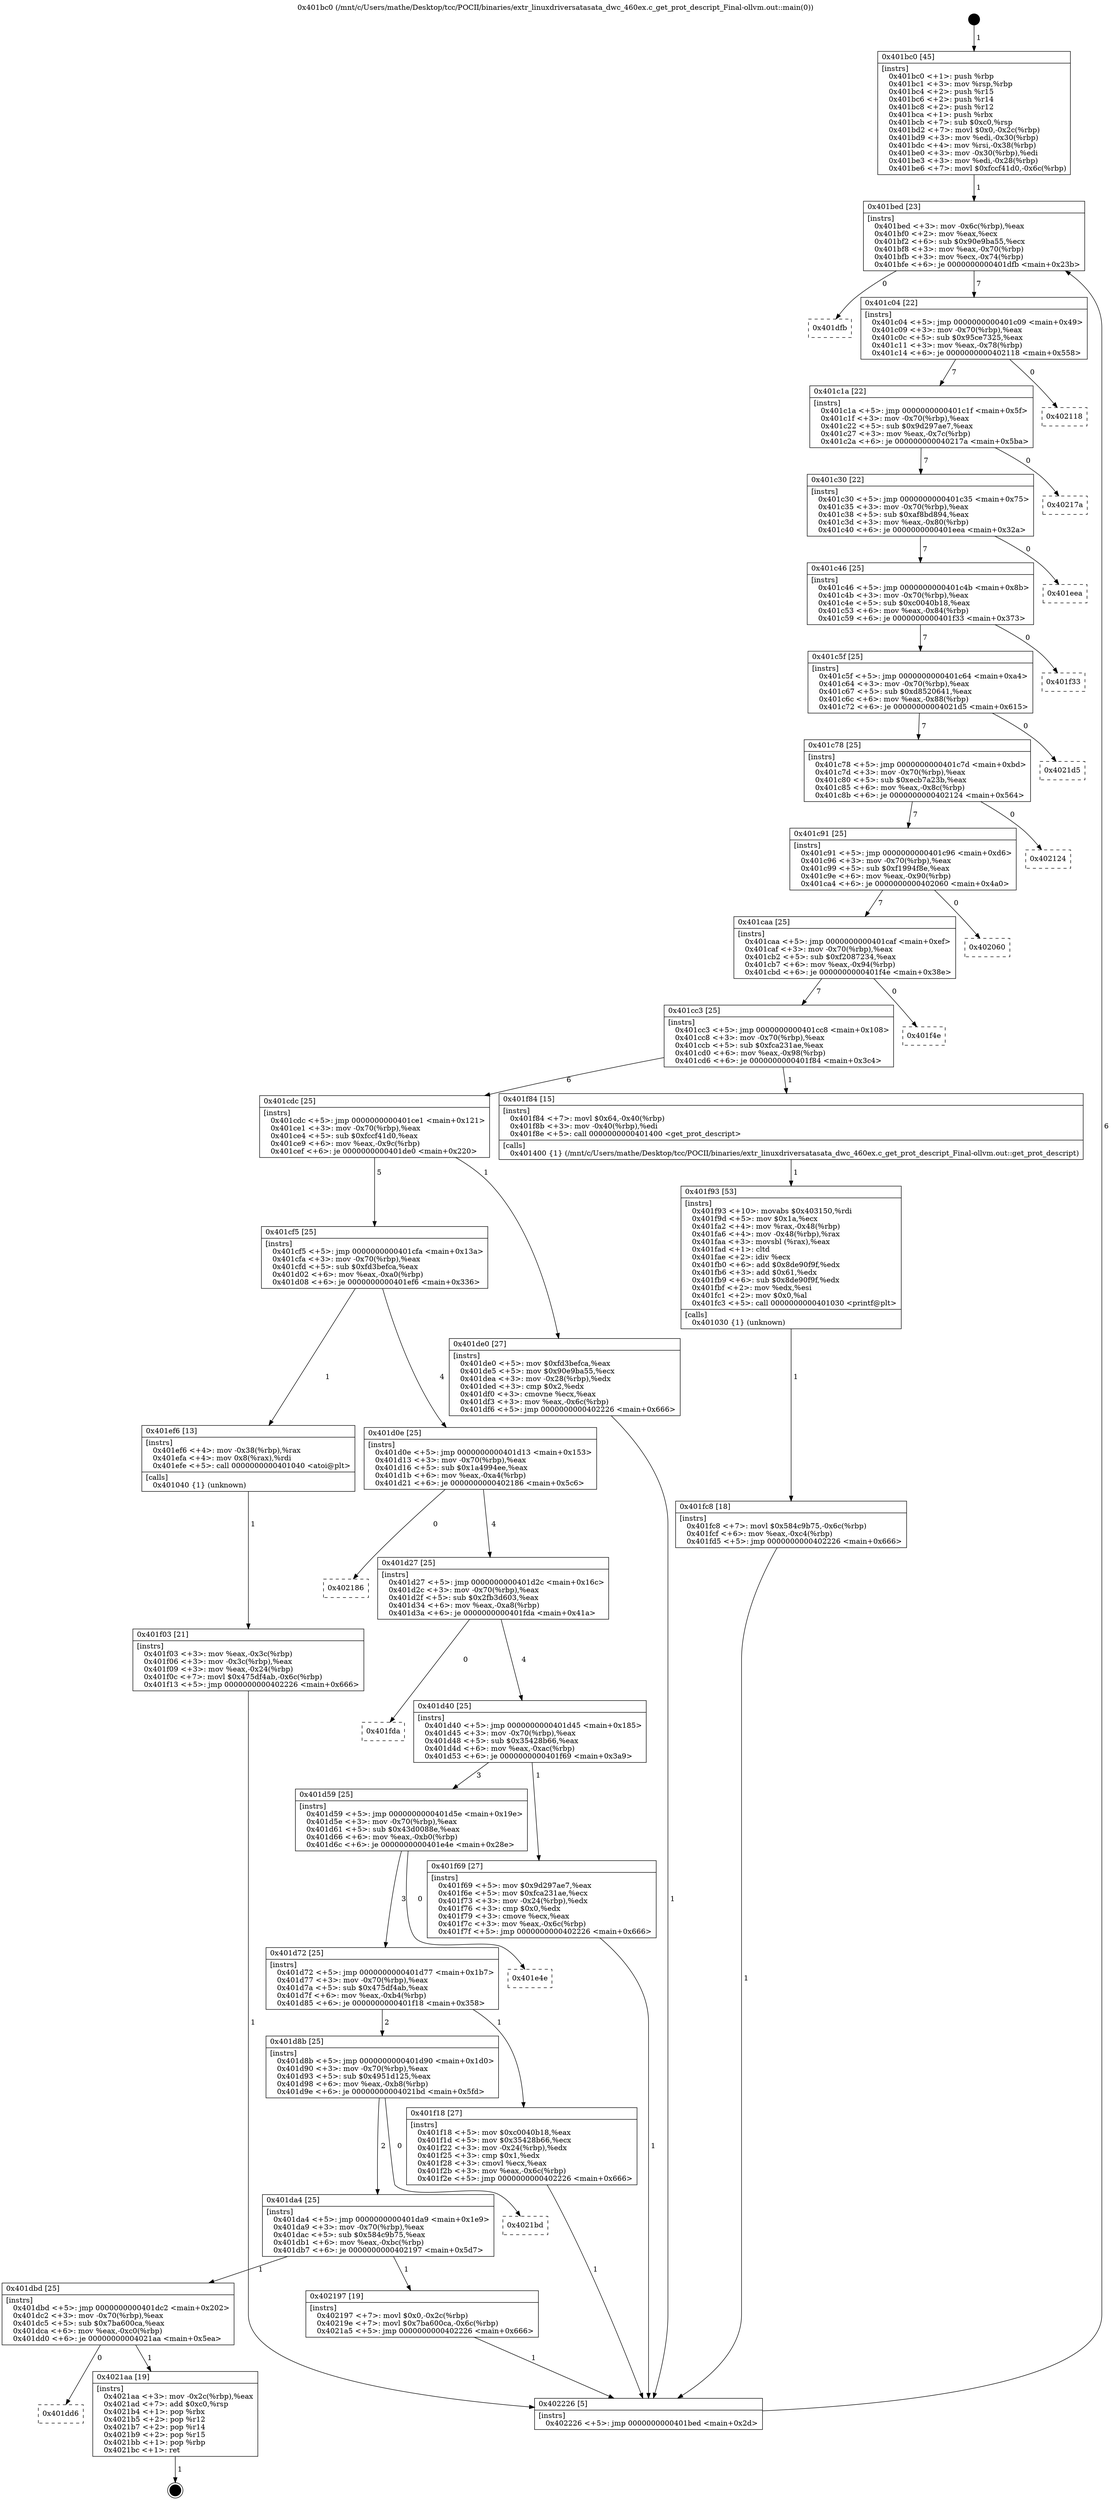 digraph "0x401bc0" {
  label = "0x401bc0 (/mnt/c/Users/mathe/Desktop/tcc/POCII/binaries/extr_linuxdriversatasata_dwc_460ex.c_get_prot_descript_Final-ollvm.out::main(0))"
  labelloc = "t"
  node[shape=record]

  Entry [label="",width=0.3,height=0.3,shape=circle,fillcolor=black,style=filled]
  "0x401bed" [label="{
     0x401bed [23]\l
     | [instrs]\l
     &nbsp;&nbsp;0x401bed \<+3\>: mov -0x6c(%rbp),%eax\l
     &nbsp;&nbsp;0x401bf0 \<+2\>: mov %eax,%ecx\l
     &nbsp;&nbsp;0x401bf2 \<+6\>: sub $0x90e9ba55,%ecx\l
     &nbsp;&nbsp;0x401bf8 \<+3\>: mov %eax,-0x70(%rbp)\l
     &nbsp;&nbsp;0x401bfb \<+3\>: mov %ecx,-0x74(%rbp)\l
     &nbsp;&nbsp;0x401bfe \<+6\>: je 0000000000401dfb \<main+0x23b\>\l
  }"]
  "0x401dfb" [label="{
     0x401dfb\l
  }", style=dashed]
  "0x401c04" [label="{
     0x401c04 [22]\l
     | [instrs]\l
     &nbsp;&nbsp;0x401c04 \<+5\>: jmp 0000000000401c09 \<main+0x49\>\l
     &nbsp;&nbsp;0x401c09 \<+3\>: mov -0x70(%rbp),%eax\l
     &nbsp;&nbsp;0x401c0c \<+5\>: sub $0x95ce7325,%eax\l
     &nbsp;&nbsp;0x401c11 \<+3\>: mov %eax,-0x78(%rbp)\l
     &nbsp;&nbsp;0x401c14 \<+6\>: je 0000000000402118 \<main+0x558\>\l
  }"]
  Exit [label="",width=0.3,height=0.3,shape=circle,fillcolor=black,style=filled,peripheries=2]
  "0x402118" [label="{
     0x402118\l
  }", style=dashed]
  "0x401c1a" [label="{
     0x401c1a [22]\l
     | [instrs]\l
     &nbsp;&nbsp;0x401c1a \<+5\>: jmp 0000000000401c1f \<main+0x5f\>\l
     &nbsp;&nbsp;0x401c1f \<+3\>: mov -0x70(%rbp),%eax\l
     &nbsp;&nbsp;0x401c22 \<+5\>: sub $0x9d297ae7,%eax\l
     &nbsp;&nbsp;0x401c27 \<+3\>: mov %eax,-0x7c(%rbp)\l
     &nbsp;&nbsp;0x401c2a \<+6\>: je 000000000040217a \<main+0x5ba\>\l
  }"]
  "0x401dd6" [label="{
     0x401dd6\l
  }", style=dashed]
  "0x40217a" [label="{
     0x40217a\l
  }", style=dashed]
  "0x401c30" [label="{
     0x401c30 [22]\l
     | [instrs]\l
     &nbsp;&nbsp;0x401c30 \<+5\>: jmp 0000000000401c35 \<main+0x75\>\l
     &nbsp;&nbsp;0x401c35 \<+3\>: mov -0x70(%rbp),%eax\l
     &nbsp;&nbsp;0x401c38 \<+5\>: sub $0xaf8bd894,%eax\l
     &nbsp;&nbsp;0x401c3d \<+3\>: mov %eax,-0x80(%rbp)\l
     &nbsp;&nbsp;0x401c40 \<+6\>: je 0000000000401eea \<main+0x32a\>\l
  }"]
  "0x4021aa" [label="{
     0x4021aa [19]\l
     | [instrs]\l
     &nbsp;&nbsp;0x4021aa \<+3\>: mov -0x2c(%rbp),%eax\l
     &nbsp;&nbsp;0x4021ad \<+7\>: add $0xc0,%rsp\l
     &nbsp;&nbsp;0x4021b4 \<+1\>: pop %rbx\l
     &nbsp;&nbsp;0x4021b5 \<+2\>: pop %r12\l
     &nbsp;&nbsp;0x4021b7 \<+2\>: pop %r14\l
     &nbsp;&nbsp;0x4021b9 \<+2\>: pop %r15\l
     &nbsp;&nbsp;0x4021bb \<+1\>: pop %rbp\l
     &nbsp;&nbsp;0x4021bc \<+1\>: ret\l
  }"]
  "0x401eea" [label="{
     0x401eea\l
  }", style=dashed]
  "0x401c46" [label="{
     0x401c46 [25]\l
     | [instrs]\l
     &nbsp;&nbsp;0x401c46 \<+5\>: jmp 0000000000401c4b \<main+0x8b\>\l
     &nbsp;&nbsp;0x401c4b \<+3\>: mov -0x70(%rbp),%eax\l
     &nbsp;&nbsp;0x401c4e \<+5\>: sub $0xc0040b18,%eax\l
     &nbsp;&nbsp;0x401c53 \<+6\>: mov %eax,-0x84(%rbp)\l
     &nbsp;&nbsp;0x401c59 \<+6\>: je 0000000000401f33 \<main+0x373\>\l
  }"]
  "0x401dbd" [label="{
     0x401dbd [25]\l
     | [instrs]\l
     &nbsp;&nbsp;0x401dbd \<+5\>: jmp 0000000000401dc2 \<main+0x202\>\l
     &nbsp;&nbsp;0x401dc2 \<+3\>: mov -0x70(%rbp),%eax\l
     &nbsp;&nbsp;0x401dc5 \<+5\>: sub $0x7ba600ca,%eax\l
     &nbsp;&nbsp;0x401dca \<+6\>: mov %eax,-0xc0(%rbp)\l
     &nbsp;&nbsp;0x401dd0 \<+6\>: je 00000000004021aa \<main+0x5ea\>\l
  }"]
  "0x401f33" [label="{
     0x401f33\l
  }", style=dashed]
  "0x401c5f" [label="{
     0x401c5f [25]\l
     | [instrs]\l
     &nbsp;&nbsp;0x401c5f \<+5\>: jmp 0000000000401c64 \<main+0xa4\>\l
     &nbsp;&nbsp;0x401c64 \<+3\>: mov -0x70(%rbp),%eax\l
     &nbsp;&nbsp;0x401c67 \<+5\>: sub $0xd8520641,%eax\l
     &nbsp;&nbsp;0x401c6c \<+6\>: mov %eax,-0x88(%rbp)\l
     &nbsp;&nbsp;0x401c72 \<+6\>: je 00000000004021d5 \<main+0x615\>\l
  }"]
  "0x402197" [label="{
     0x402197 [19]\l
     | [instrs]\l
     &nbsp;&nbsp;0x402197 \<+7\>: movl $0x0,-0x2c(%rbp)\l
     &nbsp;&nbsp;0x40219e \<+7\>: movl $0x7ba600ca,-0x6c(%rbp)\l
     &nbsp;&nbsp;0x4021a5 \<+5\>: jmp 0000000000402226 \<main+0x666\>\l
  }"]
  "0x4021d5" [label="{
     0x4021d5\l
  }", style=dashed]
  "0x401c78" [label="{
     0x401c78 [25]\l
     | [instrs]\l
     &nbsp;&nbsp;0x401c78 \<+5\>: jmp 0000000000401c7d \<main+0xbd\>\l
     &nbsp;&nbsp;0x401c7d \<+3\>: mov -0x70(%rbp),%eax\l
     &nbsp;&nbsp;0x401c80 \<+5\>: sub $0xecb7a23b,%eax\l
     &nbsp;&nbsp;0x401c85 \<+6\>: mov %eax,-0x8c(%rbp)\l
     &nbsp;&nbsp;0x401c8b \<+6\>: je 0000000000402124 \<main+0x564\>\l
  }"]
  "0x401da4" [label="{
     0x401da4 [25]\l
     | [instrs]\l
     &nbsp;&nbsp;0x401da4 \<+5\>: jmp 0000000000401da9 \<main+0x1e9\>\l
     &nbsp;&nbsp;0x401da9 \<+3\>: mov -0x70(%rbp),%eax\l
     &nbsp;&nbsp;0x401dac \<+5\>: sub $0x584c9b75,%eax\l
     &nbsp;&nbsp;0x401db1 \<+6\>: mov %eax,-0xbc(%rbp)\l
     &nbsp;&nbsp;0x401db7 \<+6\>: je 0000000000402197 \<main+0x5d7\>\l
  }"]
  "0x402124" [label="{
     0x402124\l
  }", style=dashed]
  "0x401c91" [label="{
     0x401c91 [25]\l
     | [instrs]\l
     &nbsp;&nbsp;0x401c91 \<+5\>: jmp 0000000000401c96 \<main+0xd6\>\l
     &nbsp;&nbsp;0x401c96 \<+3\>: mov -0x70(%rbp),%eax\l
     &nbsp;&nbsp;0x401c99 \<+5\>: sub $0xf1994f8e,%eax\l
     &nbsp;&nbsp;0x401c9e \<+6\>: mov %eax,-0x90(%rbp)\l
     &nbsp;&nbsp;0x401ca4 \<+6\>: je 0000000000402060 \<main+0x4a0\>\l
  }"]
  "0x4021bd" [label="{
     0x4021bd\l
  }", style=dashed]
  "0x402060" [label="{
     0x402060\l
  }", style=dashed]
  "0x401caa" [label="{
     0x401caa [25]\l
     | [instrs]\l
     &nbsp;&nbsp;0x401caa \<+5\>: jmp 0000000000401caf \<main+0xef\>\l
     &nbsp;&nbsp;0x401caf \<+3\>: mov -0x70(%rbp),%eax\l
     &nbsp;&nbsp;0x401cb2 \<+5\>: sub $0xf2087234,%eax\l
     &nbsp;&nbsp;0x401cb7 \<+6\>: mov %eax,-0x94(%rbp)\l
     &nbsp;&nbsp;0x401cbd \<+6\>: je 0000000000401f4e \<main+0x38e\>\l
  }"]
  "0x401fc8" [label="{
     0x401fc8 [18]\l
     | [instrs]\l
     &nbsp;&nbsp;0x401fc8 \<+7\>: movl $0x584c9b75,-0x6c(%rbp)\l
     &nbsp;&nbsp;0x401fcf \<+6\>: mov %eax,-0xc4(%rbp)\l
     &nbsp;&nbsp;0x401fd5 \<+5\>: jmp 0000000000402226 \<main+0x666\>\l
  }"]
  "0x401f4e" [label="{
     0x401f4e\l
  }", style=dashed]
  "0x401cc3" [label="{
     0x401cc3 [25]\l
     | [instrs]\l
     &nbsp;&nbsp;0x401cc3 \<+5\>: jmp 0000000000401cc8 \<main+0x108\>\l
     &nbsp;&nbsp;0x401cc8 \<+3\>: mov -0x70(%rbp),%eax\l
     &nbsp;&nbsp;0x401ccb \<+5\>: sub $0xfca231ae,%eax\l
     &nbsp;&nbsp;0x401cd0 \<+6\>: mov %eax,-0x98(%rbp)\l
     &nbsp;&nbsp;0x401cd6 \<+6\>: je 0000000000401f84 \<main+0x3c4\>\l
  }"]
  "0x401f93" [label="{
     0x401f93 [53]\l
     | [instrs]\l
     &nbsp;&nbsp;0x401f93 \<+10\>: movabs $0x403150,%rdi\l
     &nbsp;&nbsp;0x401f9d \<+5\>: mov $0x1a,%ecx\l
     &nbsp;&nbsp;0x401fa2 \<+4\>: mov %rax,-0x48(%rbp)\l
     &nbsp;&nbsp;0x401fa6 \<+4\>: mov -0x48(%rbp),%rax\l
     &nbsp;&nbsp;0x401faa \<+3\>: movsbl (%rax),%eax\l
     &nbsp;&nbsp;0x401fad \<+1\>: cltd\l
     &nbsp;&nbsp;0x401fae \<+2\>: idiv %ecx\l
     &nbsp;&nbsp;0x401fb0 \<+6\>: add $0x8de90f9f,%edx\l
     &nbsp;&nbsp;0x401fb6 \<+3\>: add $0x61,%edx\l
     &nbsp;&nbsp;0x401fb9 \<+6\>: sub $0x8de90f9f,%edx\l
     &nbsp;&nbsp;0x401fbf \<+2\>: mov %edx,%esi\l
     &nbsp;&nbsp;0x401fc1 \<+2\>: mov $0x0,%al\l
     &nbsp;&nbsp;0x401fc3 \<+5\>: call 0000000000401030 \<printf@plt\>\l
     | [calls]\l
     &nbsp;&nbsp;0x401030 \{1\} (unknown)\l
  }"]
  "0x401f84" [label="{
     0x401f84 [15]\l
     | [instrs]\l
     &nbsp;&nbsp;0x401f84 \<+7\>: movl $0x64,-0x40(%rbp)\l
     &nbsp;&nbsp;0x401f8b \<+3\>: mov -0x40(%rbp),%edi\l
     &nbsp;&nbsp;0x401f8e \<+5\>: call 0000000000401400 \<get_prot_descript\>\l
     | [calls]\l
     &nbsp;&nbsp;0x401400 \{1\} (/mnt/c/Users/mathe/Desktop/tcc/POCII/binaries/extr_linuxdriversatasata_dwc_460ex.c_get_prot_descript_Final-ollvm.out::get_prot_descript)\l
  }"]
  "0x401cdc" [label="{
     0x401cdc [25]\l
     | [instrs]\l
     &nbsp;&nbsp;0x401cdc \<+5\>: jmp 0000000000401ce1 \<main+0x121\>\l
     &nbsp;&nbsp;0x401ce1 \<+3\>: mov -0x70(%rbp),%eax\l
     &nbsp;&nbsp;0x401ce4 \<+5\>: sub $0xfccf41d0,%eax\l
     &nbsp;&nbsp;0x401ce9 \<+6\>: mov %eax,-0x9c(%rbp)\l
     &nbsp;&nbsp;0x401cef \<+6\>: je 0000000000401de0 \<main+0x220\>\l
  }"]
  "0x401d8b" [label="{
     0x401d8b [25]\l
     | [instrs]\l
     &nbsp;&nbsp;0x401d8b \<+5\>: jmp 0000000000401d90 \<main+0x1d0\>\l
     &nbsp;&nbsp;0x401d90 \<+3\>: mov -0x70(%rbp),%eax\l
     &nbsp;&nbsp;0x401d93 \<+5\>: sub $0x4951d125,%eax\l
     &nbsp;&nbsp;0x401d98 \<+6\>: mov %eax,-0xb8(%rbp)\l
     &nbsp;&nbsp;0x401d9e \<+6\>: je 00000000004021bd \<main+0x5fd\>\l
  }"]
  "0x401de0" [label="{
     0x401de0 [27]\l
     | [instrs]\l
     &nbsp;&nbsp;0x401de0 \<+5\>: mov $0xfd3befca,%eax\l
     &nbsp;&nbsp;0x401de5 \<+5\>: mov $0x90e9ba55,%ecx\l
     &nbsp;&nbsp;0x401dea \<+3\>: mov -0x28(%rbp),%edx\l
     &nbsp;&nbsp;0x401ded \<+3\>: cmp $0x2,%edx\l
     &nbsp;&nbsp;0x401df0 \<+3\>: cmovne %ecx,%eax\l
     &nbsp;&nbsp;0x401df3 \<+3\>: mov %eax,-0x6c(%rbp)\l
     &nbsp;&nbsp;0x401df6 \<+5\>: jmp 0000000000402226 \<main+0x666\>\l
  }"]
  "0x401cf5" [label="{
     0x401cf5 [25]\l
     | [instrs]\l
     &nbsp;&nbsp;0x401cf5 \<+5\>: jmp 0000000000401cfa \<main+0x13a\>\l
     &nbsp;&nbsp;0x401cfa \<+3\>: mov -0x70(%rbp),%eax\l
     &nbsp;&nbsp;0x401cfd \<+5\>: sub $0xfd3befca,%eax\l
     &nbsp;&nbsp;0x401d02 \<+6\>: mov %eax,-0xa0(%rbp)\l
     &nbsp;&nbsp;0x401d08 \<+6\>: je 0000000000401ef6 \<main+0x336\>\l
  }"]
  "0x402226" [label="{
     0x402226 [5]\l
     | [instrs]\l
     &nbsp;&nbsp;0x402226 \<+5\>: jmp 0000000000401bed \<main+0x2d\>\l
  }"]
  "0x401bc0" [label="{
     0x401bc0 [45]\l
     | [instrs]\l
     &nbsp;&nbsp;0x401bc0 \<+1\>: push %rbp\l
     &nbsp;&nbsp;0x401bc1 \<+3\>: mov %rsp,%rbp\l
     &nbsp;&nbsp;0x401bc4 \<+2\>: push %r15\l
     &nbsp;&nbsp;0x401bc6 \<+2\>: push %r14\l
     &nbsp;&nbsp;0x401bc8 \<+2\>: push %r12\l
     &nbsp;&nbsp;0x401bca \<+1\>: push %rbx\l
     &nbsp;&nbsp;0x401bcb \<+7\>: sub $0xc0,%rsp\l
     &nbsp;&nbsp;0x401bd2 \<+7\>: movl $0x0,-0x2c(%rbp)\l
     &nbsp;&nbsp;0x401bd9 \<+3\>: mov %edi,-0x30(%rbp)\l
     &nbsp;&nbsp;0x401bdc \<+4\>: mov %rsi,-0x38(%rbp)\l
     &nbsp;&nbsp;0x401be0 \<+3\>: mov -0x30(%rbp),%edi\l
     &nbsp;&nbsp;0x401be3 \<+3\>: mov %edi,-0x28(%rbp)\l
     &nbsp;&nbsp;0x401be6 \<+7\>: movl $0xfccf41d0,-0x6c(%rbp)\l
  }"]
  "0x401f18" [label="{
     0x401f18 [27]\l
     | [instrs]\l
     &nbsp;&nbsp;0x401f18 \<+5\>: mov $0xc0040b18,%eax\l
     &nbsp;&nbsp;0x401f1d \<+5\>: mov $0x35428b66,%ecx\l
     &nbsp;&nbsp;0x401f22 \<+3\>: mov -0x24(%rbp),%edx\l
     &nbsp;&nbsp;0x401f25 \<+3\>: cmp $0x1,%edx\l
     &nbsp;&nbsp;0x401f28 \<+3\>: cmovl %ecx,%eax\l
     &nbsp;&nbsp;0x401f2b \<+3\>: mov %eax,-0x6c(%rbp)\l
     &nbsp;&nbsp;0x401f2e \<+5\>: jmp 0000000000402226 \<main+0x666\>\l
  }"]
  "0x401ef6" [label="{
     0x401ef6 [13]\l
     | [instrs]\l
     &nbsp;&nbsp;0x401ef6 \<+4\>: mov -0x38(%rbp),%rax\l
     &nbsp;&nbsp;0x401efa \<+4\>: mov 0x8(%rax),%rdi\l
     &nbsp;&nbsp;0x401efe \<+5\>: call 0000000000401040 \<atoi@plt\>\l
     | [calls]\l
     &nbsp;&nbsp;0x401040 \{1\} (unknown)\l
  }"]
  "0x401d0e" [label="{
     0x401d0e [25]\l
     | [instrs]\l
     &nbsp;&nbsp;0x401d0e \<+5\>: jmp 0000000000401d13 \<main+0x153\>\l
     &nbsp;&nbsp;0x401d13 \<+3\>: mov -0x70(%rbp),%eax\l
     &nbsp;&nbsp;0x401d16 \<+5\>: sub $0x1a4994ee,%eax\l
     &nbsp;&nbsp;0x401d1b \<+6\>: mov %eax,-0xa4(%rbp)\l
     &nbsp;&nbsp;0x401d21 \<+6\>: je 0000000000402186 \<main+0x5c6\>\l
  }"]
  "0x401f03" [label="{
     0x401f03 [21]\l
     | [instrs]\l
     &nbsp;&nbsp;0x401f03 \<+3\>: mov %eax,-0x3c(%rbp)\l
     &nbsp;&nbsp;0x401f06 \<+3\>: mov -0x3c(%rbp),%eax\l
     &nbsp;&nbsp;0x401f09 \<+3\>: mov %eax,-0x24(%rbp)\l
     &nbsp;&nbsp;0x401f0c \<+7\>: movl $0x475df4ab,-0x6c(%rbp)\l
     &nbsp;&nbsp;0x401f13 \<+5\>: jmp 0000000000402226 \<main+0x666\>\l
  }"]
  "0x401d72" [label="{
     0x401d72 [25]\l
     | [instrs]\l
     &nbsp;&nbsp;0x401d72 \<+5\>: jmp 0000000000401d77 \<main+0x1b7\>\l
     &nbsp;&nbsp;0x401d77 \<+3\>: mov -0x70(%rbp),%eax\l
     &nbsp;&nbsp;0x401d7a \<+5\>: sub $0x475df4ab,%eax\l
     &nbsp;&nbsp;0x401d7f \<+6\>: mov %eax,-0xb4(%rbp)\l
     &nbsp;&nbsp;0x401d85 \<+6\>: je 0000000000401f18 \<main+0x358\>\l
  }"]
  "0x402186" [label="{
     0x402186\l
  }", style=dashed]
  "0x401d27" [label="{
     0x401d27 [25]\l
     | [instrs]\l
     &nbsp;&nbsp;0x401d27 \<+5\>: jmp 0000000000401d2c \<main+0x16c\>\l
     &nbsp;&nbsp;0x401d2c \<+3\>: mov -0x70(%rbp),%eax\l
     &nbsp;&nbsp;0x401d2f \<+5\>: sub $0x2fb3d603,%eax\l
     &nbsp;&nbsp;0x401d34 \<+6\>: mov %eax,-0xa8(%rbp)\l
     &nbsp;&nbsp;0x401d3a \<+6\>: je 0000000000401fda \<main+0x41a\>\l
  }"]
  "0x401e4e" [label="{
     0x401e4e\l
  }", style=dashed]
  "0x401fda" [label="{
     0x401fda\l
  }", style=dashed]
  "0x401d40" [label="{
     0x401d40 [25]\l
     | [instrs]\l
     &nbsp;&nbsp;0x401d40 \<+5\>: jmp 0000000000401d45 \<main+0x185\>\l
     &nbsp;&nbsp;0x401d45 \<+3\>: mov -0x70(%rbp),%eax\l
     &nbsp;&nbsp;0x401d48 \<+5\>: sub $0x35428b66,%eax\l
     &nbsp;&nbsp;0x401d4d \<+6\>: mov %eax,-0xac(%rbp)\l
     &nbsp;&nbsp;0x401d53 \<+6\>: je 0000000000401f69 \<main+0x3a9\>\l
  }"]
  "0x401d59" [label="{
     0x401d59 [25]\l
     | [instrs]\l
     &nbsp;&nbsp;0x401d59 \<+5\>: jmp 0000000000401d5e \<main+0x19e\>\l
     &nbsp;&nbsp;0x401d5e \<+3\>: mov -0x70(%rbp),%eax\l
     &nbsp;&nbsp;0x401d61 \<+5\>: sub $0x43d0088e,%eax\l
     &nbsp;&nbsp;0x401d66 \<+6\>: mov %eax,-0xb0(%rbp)\l
     &nbsp;&nbsp;0x401d6c \<+6\>: je 0000000000401e4e \<main+0x28e\>\l
  }"]
  "0x401f69" [label="{
     0x401f69 [27]\l
     | [instrs]\l
     &nbsp;&nbsp;0x401f69 \<+5\>: mov $0x9d297ae7,%eax\l
     &nbsp;&nbsp;0x401f6e \<+5\>: mov $0xfca231ae,%ecx\l
     &nbsp;&nbsp;0x401f73 \<+3\>: mov -0x24(%rbp),%edx\l
     &nbsp;&nbsp;0x401f76 \<+3\>: cmp $0x0,%edx\l
     &nbsp;&nbsp;0x401f79 \<+3\>: cmove %ecx,%eax\l
     &nbsp;&nbsp;0x401f7c \<+3\>: mov %eax,-0x6c(%rbp)\l
     &nbsp;&nbsp;0x401f7f \<+5\>: jmp 0000000000402226 \<main+0x666\>\l
  }"]
  Entry -> "0x401bc0" [label=" 1"]
  "0x401bed" -> "0x401dfb" [label=" 0"]
  "0x401bed" -> "0x401c04" [label=" 7"]
  "0x4021aa" -> Exit [label=" 1"]
  "0x401c04" -> "0x402118" [label=" 0"]
  "0x401c04" -> "0x401c1a" [label=" 7"]
  "0x401dbd" -> "0x401dd6" [label=" 0"]
  "0x401c1a" -> "0x40217a" [label=" 0"]
  "0x401c1a" -> "0x401c30" [label=" 7"]
  "0x401dbd" -> "0x4021aa" [label=" 1"]
  "0x401c30" -> "0x401eea" [label=" 0"]
  "0x401c30" -> "0x401c46" [label=" 7"]
  "0x402197" -> "0x402226" [label=" 1"]
  "0x401c46" -> "0x401f33" [label=" 0"]
  "0x401c46" -> "0x401c5f" [label=" 7"]
  "0x401da4" -> "0x401dbd" [label=" 1"]
  "0x401c5f" -> "0x4021d5" [label=" 0"]
  "0x401c5f" -> "0x401c78" [label=" 7"]
  "0x401da4" -> "0x402197" [label=" 1"]
  "0x401c78" -> "0x402124" [label=" 0"]
  "0x401c78" -> "0x401c91" [label=" 7"]
  "0x401d8b" -> "0x401da4" [label=" 2"]
  "0x401c91" -> "0x402060" [label=" 0"]
  "0x401c91" -> "0x401caa" [label=" 7"]
  "0x401d8b" -> "0x4021bd" [label=" 0"]
  "0x401caa" -> "0x401f4e" [label=" 0"]
  "0x401caa" -> "0x401cc3" [label=" 7"]
  "0x401fc8" -> "0x402226" [label=" 1"]
  "0x401cc3" -> "0x401f84" [label=" 1"]
  "0x401cc3" -> "0x401cdc" [label=" 6"]
  "0x401f93" -> "0x401fc8" [label=" 1"]
  "0x401cdc" -> "0x401de0" [label=" 1"]
  "0x401cdc" -> "0x401cf5" [label=" 5"]
  "0x401de0" -> "0x402226" [label=" 1"]
  "0x401bc0" -> "0x401bed" [label=" 1"]
  "0x402226" -> "0x401bed" [label=" 6"]
  "0x401f84" -> "0x401f93" [label=" 1"]
  "0x401cf5" -> "0x401ef6" [label=" 1"]
  "0x401cf5" -> "0x401d0e" [label=" 4"]
  "0x401ef6" -> "0x401f03" [label=" 1"]
  "0x401f03" -> "0x402226" [label=" 1"]
  "0x401f69" -> "0x402226" [label=" 1"]
  "0x401d0e" -> "0x402186" [label=" 0"]
  "0x401d0e" -> "0x401d27" [label=" 4"]
  "0x401d72" -> "0x401d8b" [label=" 2"]
  "0x401d27" -> "0x401fda" [label=" 0"]
  "0x401d27" -> "0x401d40" [label=" 4"]
  "0x401d72" -> "0x401f18" [label=" 1"]
  "0x401d40" -> "0x401f69" [label=" 1"]
  "0x401d40" -> "0x401d59" [label=" 3"]
  "0x401f18" -> "0x402226" [label=" 1"]
  "0x401d59" -> "0x401e4e" [label=" 0"]
  "0x401d59" -> "0x401d72" [label=" 3"]
}
